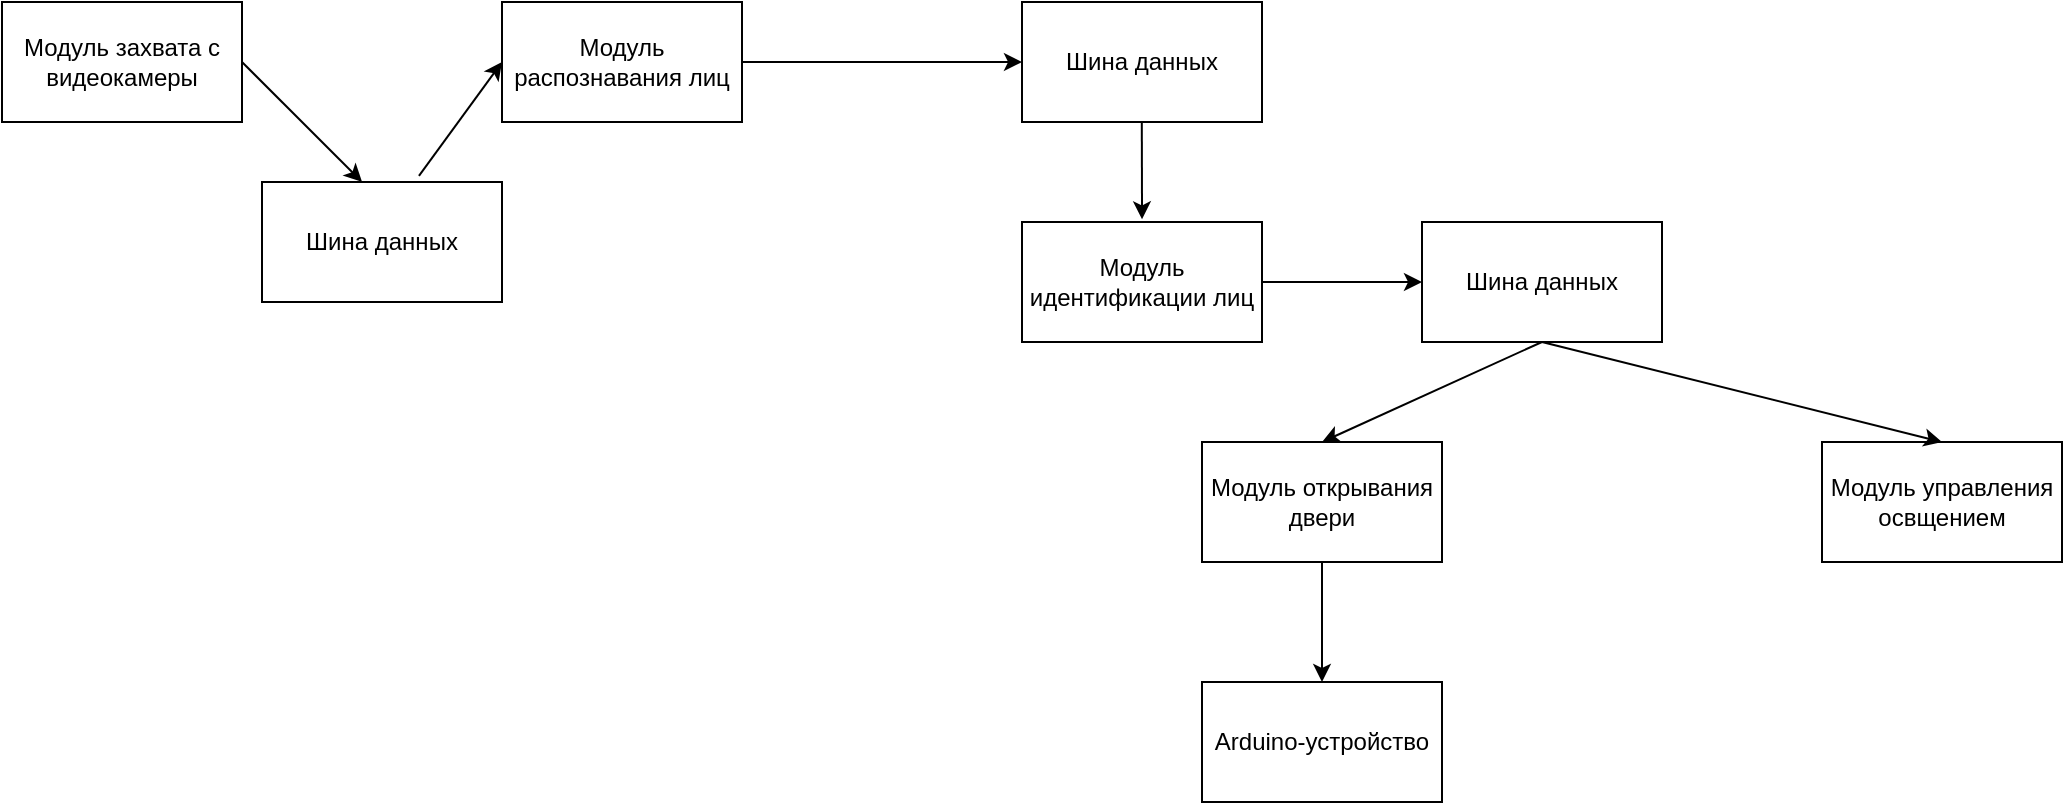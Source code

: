<mxfile version="24.9.3">
  <diagram name="Страница — 1" id="nu6vy7_Vy7l5zZN2KRk_">
    <mxGraphModel dx="1235" dy="624" grid="1" gridSize="10" guides="1" tooltips="1" connect="1" arrows="1" fold="1" page="1" pageScale="1" pageWidth="1169" pageHeight="1654" math="0" shadow="0">
      <root>
        <mxCell id="0" />
        <mxCell id="1" parent="0" />
        <mxCell id="7BmQhzL24wm6-cY7r03M-1" value="Модуль захвата с видеокамеры" style="rounded=0;whiteSpace=wrap;html=1;" parent="1" vertex="1">
          <mxGeometry x="200" y="80" width="120" height="60" as="geometry" />
        </mxCell>
        <mxCell id="7BmQhzL24wm6-cY7r03M-2" value="Модуль распознавания лиц" style="rounded=0;whiteSpace=wrap;html=1;" parent="1" vertex="1">
          <mxGeometry x="450" y="80" width="120" height="60" as="geometry" />
        </mxCell>
        <mxCell id="7BmQhzL24wm6-cY7r03M-3" value="Шина данных" style="rounded=0;whiteSpace=wrap;html=1;" parent="1" vertex="1">
          <mxGeometry x="710" y="80" width="120" height="60" as="geometry" />
        </mxCell>
        <mxCell id="7BmQhzL24wm6-cY7r03M-5" value="" style="endArrow=classic;html=1;rounded=0;exitX=0.5;exitY=1;exitDx=0;exitDy=0;entryX=0.5;entryY=0;entryDx=0;entryDy=0;" parent="1" source="7BmQhzL24wm6-cY7r03M-8" target="7BmQhzL24wm6-cY7r03M-9" edge="1">
          <mxGeometry width="50" height="50" relative="1" as="geometry">
            <mxPoint x="655" y="449.5" as="sourcePoint" />
            <mxPoint x="785" y="449.5" as="targetPoint" />
          </mxGeometry>
        </mxCell>
        <mxCell id="7BmQhzL24wm6-cY7r03M-6" value="" style="endArrow=classic;html=1;rounded=0;entryX=0;entryY=0.5;entryDx=0;entryDy=0;exitX=1;exitY=0.5;exitDx=0;exitDy=0;" parent="1" source="7BmQhzL24wm6-cY7r03M-2" target="7BmQhzL24wm6-cY7r03M-3" edge="1">
          <mxGeometry width="50" height="50" relative="1" as="geometry">
            <mxPoint x="580" y="110" as="sourcePoint" />
            <mxPoint x="700" y="109.5" as="targetPoint" />
          </mxGeometry>
        </mxCell>
        <mxCell id="7BmQhzL24wm6-cY7r03M-8" value="Модуль открывания двери" style="rounded=0;whiteSpace=wrap;html=1;" parent="1" vertex="1">
          <mxGeometry x="800" y="300" width="120" height="60" as="geometry" />
        </mxCell>
        <mxCell id="7BmQhzL24wm6-cY7r03M-9" value="Arduino-устройство" style="rounded=0;whiteSpace=wrap;html=1;" parent="1" vertex="1">
          <mxGeometry x="800" y="420" width="120" height="60" as="geometry" />
        </mxCell>
        <mxCell id="7BmQhzL24wm6-cY7r03M-10" value="Модуль управления освщением" style="rounded=0;whiteSpace=wrap;html=1;" parent="1" vertex="1">
          <mxGeometry x="1110" y="300" width="120" height="60" as="geometry" />
        </mxCell>
        <mxCell id="7BmQhzL24wm6-cY7r03M-11" value="" style="endArrow=classic;html=1;rounded=0;entryX=0.5;entryY=0;entryDx=0;entryDy=0;exitX=0.5;exitY=1;exitDx=0;exitDy=0;" parent="1" target="7BmQhzL24wm6-cY7r03M-8" edge="1">
          <mxGeometry width="50" height="50" relative="1" as="geometry">
            <mxPoint x="970" y="250" as="sourcePoint" />
            <mxPoint x="780" y="329.5" as="targetPoint" />
          </mxGeometry>
        </mxCell>
        <mxCell id="7BmQhzL24wm6-cY7r03M-12" value="" style="endArrow=classic;html=1;rounded=0;entryX=0.5;entryY=0;entryDx=0;entryDy=0;exitX=0.5;exitY=1;exitDx=0;exitDy=0;" parent="1" target="7BmQhzL24wm6-cY7r03M-10" edge="1">
          <mxGeometry width="50" height="50" relative="1" as="geometry">
            <mxPoint x="970" y="250" as="sourcePoint" />
            <mxPoint x="980" y="410" as="targetPoint" />
          </mxGeometry>
        </mxCell>
        <mxCell id="7BmQhzL24wm6-cY7r03M-13" value="" style="endArrow=classic;html=1;rounded=0;exitX=1;exitY=0.5;exitDx=0;exitDy=0;entryX=0.417;entryY=0;entryDx=0;entryDy=0;entryPerimeter=0;" parent="1" source="7BmQhzL24wm6-cY7r03M-1" target="tPx9iCKAUbkW8tLPQnQZ-1" edge="1">
          <mxGeometry width="50" height="50" relative="1" as="geometry">
            <mxPoint x="360" y="110" as="sourcePoint" />
            <mxPoint x="420" y="110" as="targetPoint" />
          </mxGeometry>
        </mxCell>
        <mxCell id="tPx9iCKAUbkW8tLPQnQZ-1" value="Шина данных" style="rounded=0;whiteSpace=wrap;html=1;" vertex="1" parent="1">
          <mxGeometry x="330" y="170" width="120" height="60" as="geometry" />
        </mxCell>
        <mxCell id="tPx9iCKAUbkW8tLPQnQZ-2" value="" style="endArrow=classic;html=1;rounded=0;exitX=0.654;exitY=-0.051;exitDx=0;exitDy=0;entryX=0;entryY=0.5;entryDx=0;entryDy=0;exitPerimeter=0;" edge="1" parent="1" source="tPx9iCKAUbkW8tLPQnQZ-1" target="7BmQhzL24wm6-cY7r03M-2">
          <mxGeometry width="50" height="50" relative="1" as="geometry">
            <mxPoint x="380" y="90" as="sourcePoint" />
            <mxPoint x="440" y="150" as="targetPoint" />
          </mxGeometry>
        </mxCell>
        <mxCell id="tPx9iCKAUbkW8tLPQnQZ-3" value="Модуль идентификации лиц" style="rounded=0;whiteSpace=wrap;html=1;" vertex="1" parent="1">
          <mxGeometry x="710" y="190" width="120" height="60" as="geometry" />
        </mxCell>
        <mxCell id="tPx9iCKAUbkW8tLPQnQZ-4" value="" style="endArrow=classic;html=1;rounded=0;entryX=0.427;entryY=-0.02;entryDx=0;entryDy=0;exitX=0.426;exitY=1.002;exitDx=0;exitDy=0;entryPerimeter=0;exitPerimeter=0;" edge="1" parent="1">
          <mxGeometry width="50" height="50" relative="1" as="geometry">
            <mxPoint x="769.9" y="140.0" as="sourcePoint" />
            <mxPoint x="770.02" y="188.68" as="targetPoint" />
          </mxGeometry>
        </mxCell>
        <mxCell id="tPx9iCKAUbkW8tLPQnQZ-5" value="Шина данных" style="rounded=0;whiteSpace=wrap;html=1;" vertex="1" parent="1">
          <mxGeometry x="910" y="190" width="120" height="60" as="geometry" />
        </mxCell>
        <mxCell id="tPx9iCKAUbkW8tLPQnQZ-6" value="" style="endArrow=classic;html=1;rounded=0;entryX=0;entryY=0.5;entryDx=0;entryDy=0;exitX=1;exitY=0.5;exitDx=0;exitDy=0;" edge="1" parent="1" source="tPx9iCKAUbkW8tLPQnQZ-3" target="tPx9iCKAUbkW8tLPQnQZ-5">
          <mxGeometry width="50" height="50" relative="1" as="geometry">
            <mxPoint x="860" y="160.0" as="sourcePoint" />
            <mxPoint x="860.12" y="208.68" as="targetPoint" />
          </mxGeometry>
        </mxCell>
      </root>
    </mxGraphModel>
  </diagram>
</mxfile>
